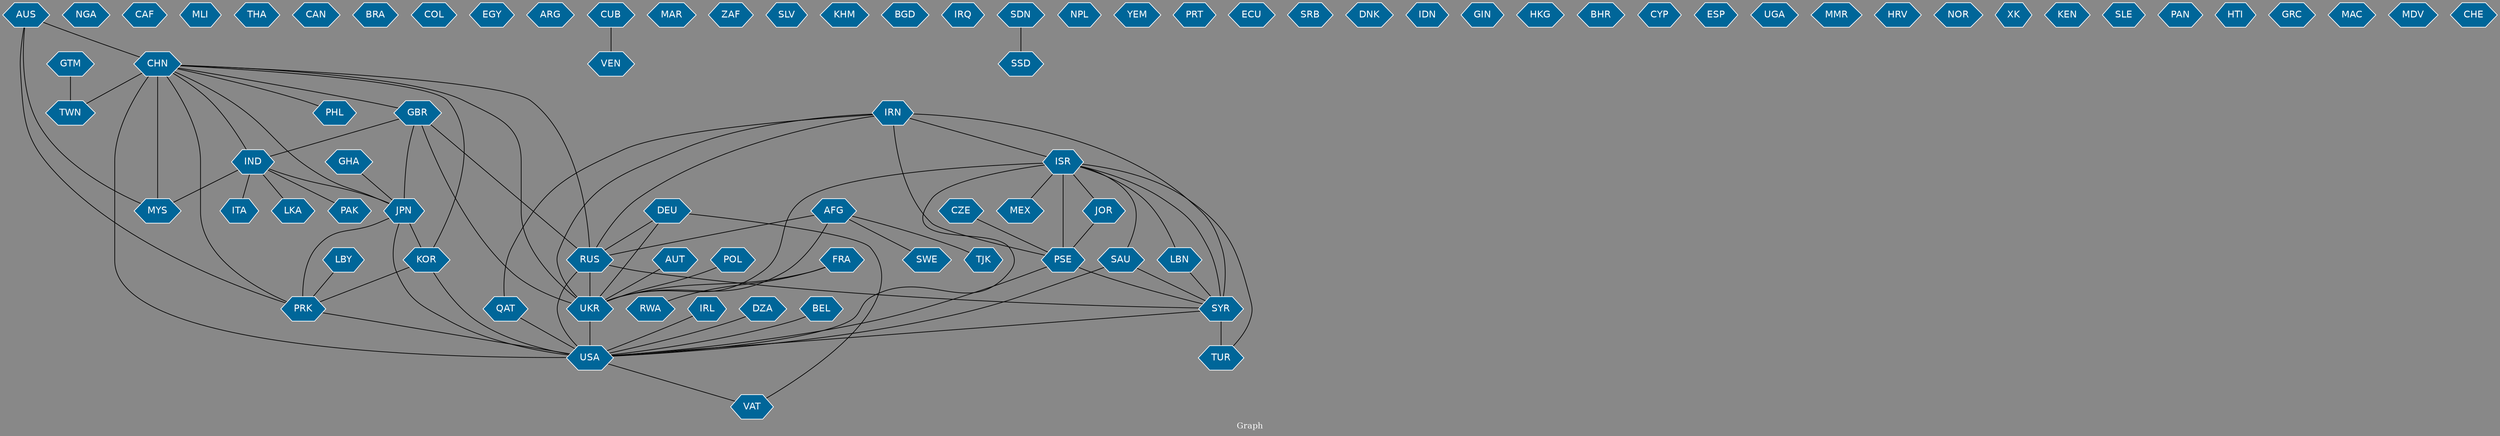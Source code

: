 // Countries together in item graph
graph {
	graph [bgcolor="#888888" fontcolor=white fontsize=12 label="Graph" outputorder=edgesfirst overlap=prism]
	node [color=white fillcolor="#006699" fontcolor=white fontname=Helvetica shape=hexagon style=filled]
	edge [arrowhead=open color=black fontcolor=white fontname=Courier fontsize=12]
		JPN [label=JPN]
		RUS [label=RUS]
		UKR [label=UKR]
		CHN [label=CHN]
		NGA [label=NGA]
		IRN [label=IRN]
		IRL [label=IRL]
		USA [label=USA]
		IND [label=IND]
		VAT [label=VAT]
		CAF [label=CAF]
		LKA [label=LKA]
		PSE [label=PSE]
		DEU [label=DEU]
		PRK [label=PRK]
		FRA [label=FRA]
		TWN [label=TWN]
		GTM [label=GTM]
		PAK [label=PAK]
		MLI [label=MLI]
		THA [label=THA]
		SYR [label=SYR]
		CAN [label=CAN]
		KOR [label=KOR]
		BRA [label=BRA]
		ISR [label=ISR]
		AUS [label=AUS]
		COL [label=COL]
		AFG [label=AFG]
		MYS [label=MYS]
		AUT [label=AUT]
		EGY [label=EGY]
		GBR [label=GBR]
		ARG [label=ARG]
		DZA [label=DZA]
		TUR [label=TUR]
		VEN [label=VEN]
		CUB [label=CUB]
		MAR [label=MAR]
		ZAF [label=ZAF]
		MEX [label=MEX]
		SLV [label=SLV]
		KHM [label=KHM]
		BGD [label=BGD]
		IRQ [label=IRQ]
		BEL [label=BEL]
		POL [label=POL]
		SSD [label=SSD]
		SDN [label=SDN]
		SAU [label=SAU]
		NPL [label=NPL]
		SWE [label=SWE]
		YEM [label=YEM]
		PRT [label=PRT]
		ECU [label=ECU]
		SRB [label=SRB]
		DNK [label=DNK]
		IDN [label=IDN]
		GIN [label=GIN]
		HKG [label=HKG]
		BHR [label=BHR]
		ITA [label=ITA]
		LBY [label=LBY]
		QAT [label=QAT]
		CYP [label=CYP]
		ESP [label=ESP]
		UGA [label=UGA]
		MMR [label=MMR]
		JOR [label=JOR]
		HRV [label=HRV]
		LBN [label=LBN]
		PHL [label=PHL]
		NOR [label=NOR]
		XK [label=XK]
		KEN [label=KEN]
		SLE [label=SLE]
		PAN [label=PAN]
		HTI [label=HTI]
		GRC [label=GRC]
		RWA [label=RWA]
		CZE [label=CZE]
		GHA [label=GHA]
		MAC [label=MAC]
		TJK [label=TJK]
		MDV [label=MDV]
		CHE [label=CHE]
			ISR -- JOR [weight=2]
			IRN -- RUS [weight=2]
			SYR -- USA [weight=2]
			DEU -- UKR [weight=6]
			KOR -- PRK [weight=2]
			ISR -- PSE [weight=19]
			SYR -- TUR [weight=5]
			DEU -- RUS [weight=7]
			IND -- PAK [weight=1]
			AUS -- PRK [weight=1]
			CZE -- PSE [weight=2]
			IND -- ITA [weight=1]
			CHN -- USA [weight=8]
			ISR -- MEX [weight=1]
			ISR -- SAU [weight=1]
			ISR -- SYR [weight=9]
			CHN -- PHL [weight=1]
			CHN -- GBR [weight=1]
			AFG -- RUS [weight=1]
			AFG -- SWE [weight=1]
			PSE -- SYR [weight=1]
			LBY -- PRK [weight=1]
			GHA -- JPN [weight=1]
			RUS -- SYR [weight=1]
			IND -- JPN [weight=1]
			AUS -- MYS [weight=1]
			JPN -- KOR [weight=5]
			BEL -- USA [weight=2]
			CHN -- IND [weight=1]
			IND -- LKA [weight=1]
			ISR -- TUR [weight=1]
			CHN -- TWN [weight=5]
			IRL -- USA [weight=6]
			IRN -- QAT [weight=1]
			IND -- MYS [weight=1]
			GBR -- UKR [weight=3]
			FRA -- UKR [weight=1]
			JPN -- PRK [weight=5]
			SAU -- SYR [weight=1]
			IRN -- UKR [weight=2]
			GBR -- IND [weight=1]
			CHN -- JPN [weight=1]
			CHN -- RUS [weight=2]
			RUS -- USA [weight=20]
			POL -- UKR [weight=2]
			CHN -- UKR [weight=1]
			LBN -- SYR [weight=3]
			UKR -- USA [weight=23]
			RUS -- UKR [weight=127]
			IRN -- ISR [weight=3]
			KOR -- USA [weight=1]
			CHN -- PRK [weight=1]
			DEU -- VAT [weight=3]
			USA -- VAT [weight=3]
			ISR -- USA [weight=2]
			AUT -- UKR [weight=5]
			SDN -- SSD [weight=1]
			ISR -- UKR [weight=1]
			GTM -- TWN [weight=1]
			CHN -- MYS [weight=4]
			GBR -- RUS [weight=1]
			JPN -- USA [weight=2]
			AFG -- TJK [weight=1]
			IRN -- SYR [weight=1]
			AUS -- CHN [weight=1]
			IRN -- PSE [weight=2]
			PSE -- USA [weight=3]
			FRA -- RWA [weight=1]
			PRK -- USA [weight=1]
			CHN -- KOR [weight=3]
			DZA -- USA [weight=1]
			GBR -- JPN [weight=1]
			ISR -- LBN [weight=3]
			JOR -- PSE [weight=2]
			QAT -- USA [weight=2]
			AFG -- UKR [weight=1]
			CUB -- VEN [weight=2]
			SAU -- USA [weight=7]
}